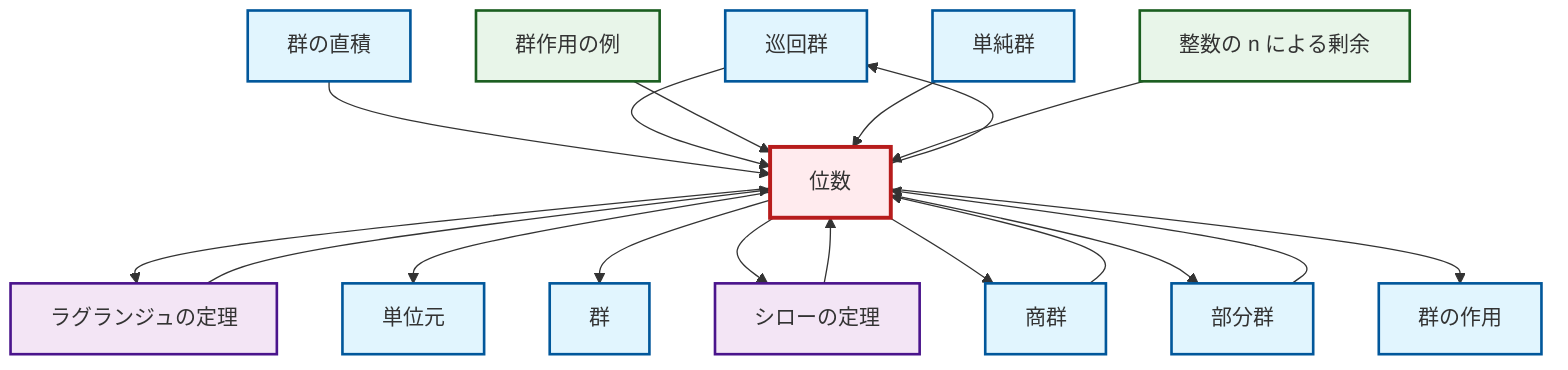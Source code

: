 graph TD
    classDef definition fill:#e1f5fe,stroke:#01579b,stroke-width:2px
    classDef theorem fill:#f3e5f5,stroke:#4a148c,stroke-width:2px
    classDef axiom fill:#fff3e0,stroke:#e65100,stroke-width:2px
    classDef example fill:#e8f5e9,stroke:#1b5e20,stroke-width:2px
    classDef current fill:#ffebee,stroke:#b71c1c,stroke-width:3px
    def-group["群"]:::definition
    def-cyclic-group["巡回群"]:::definition
    thm-sylow["シローの定理"]:::theorem
    ex-group-action-examples["群作用の例"]:::example
    def-quotient-group["商群"]:::definition
    def-subgroup["部分群"]:::definition
    def-group-action["群の作用"]:::definition
    thm-lagrange["ラグランジュの定理"]:::theorem
    def-direct-product["群の直積"]:::definition
    def-order["位数"]:::definition
    ex-quotient-integers-mod-n["整数の n による剰余"]:::example
    def-simple-group["単純群"]:::definition
    def-identity-element["単位元"]:::definition
    def-order --> thm-lagrange
    def-direct-product --> def-order
    def-cyclic-group --> def-order
    ex-group-action-examples --> def-order
    def-order --> def-identity-element
    def-simple-group --> def-order
    def-order --> def-cyclic-group
    def-order --> def-group
    def-order --> thm-sylow
    thm-sylow --> def-order
    def-quotient-group --> def-order
    def-order --> def-quotient-group
    def-order --> def-subgroup
    def-subgroup --> def-order
    ex-quotient-integers-mod-n --> def-order
    def-order --> def-group-action
    thm-lagrange --> def-order
    class def-order current